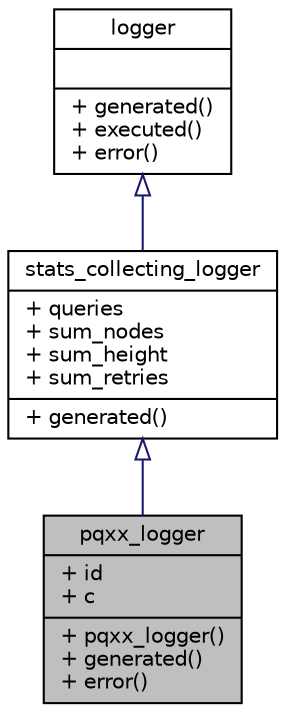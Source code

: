 digraph "pqxx_logger"
{
 // LATEX_PDF_SIZE
  edge [fontname="Helvetica",fontsize="10",labelfontname="Helvetica",labelfontsize="10"];
  node [fontname="Helvetica",fontsize="10",shape=record];
  Node1 [label="{pqxx_logger\n|+ id\l+ c\l|+ pqxx_logger()\l+ generated()\l+ error()\l}",height=0.2,width=0.4,color="black", fillcolor="grey75", style="filled", fontcolor="black",tooltip="logger to postgres database"];
  Node2 -> Node1 [dir="back",color="midnightblue",fontsize="10",style="solid",arrowtail="onormal",fontname="Helvetica"];
  Node2 [label="{stats_collecting_logger\n|+ queries\l+ sum_nodes\l+ sum_height\l+ sum_retries\l|+ generated()\l}",height=0.2,width=0.4,color="black", fillcolor="white", style="filled",URL="$structstats__collecting__logger.html",tooltip="logger for statistics collection"];
  Node3 -> Node2 [dir="back",color="midnightblue",fontsize="10",style="solid",arrowtail="onormal",fontname="Helvetica"];
  Node3 [label="{logger\n||+ generated()\l+ executed()\l+ error()\l}",height=0.2,width=0.4,color="black", fillcolor="white", style="filled",URL="$structlogger.html",tooltip="logger base class"];
}
